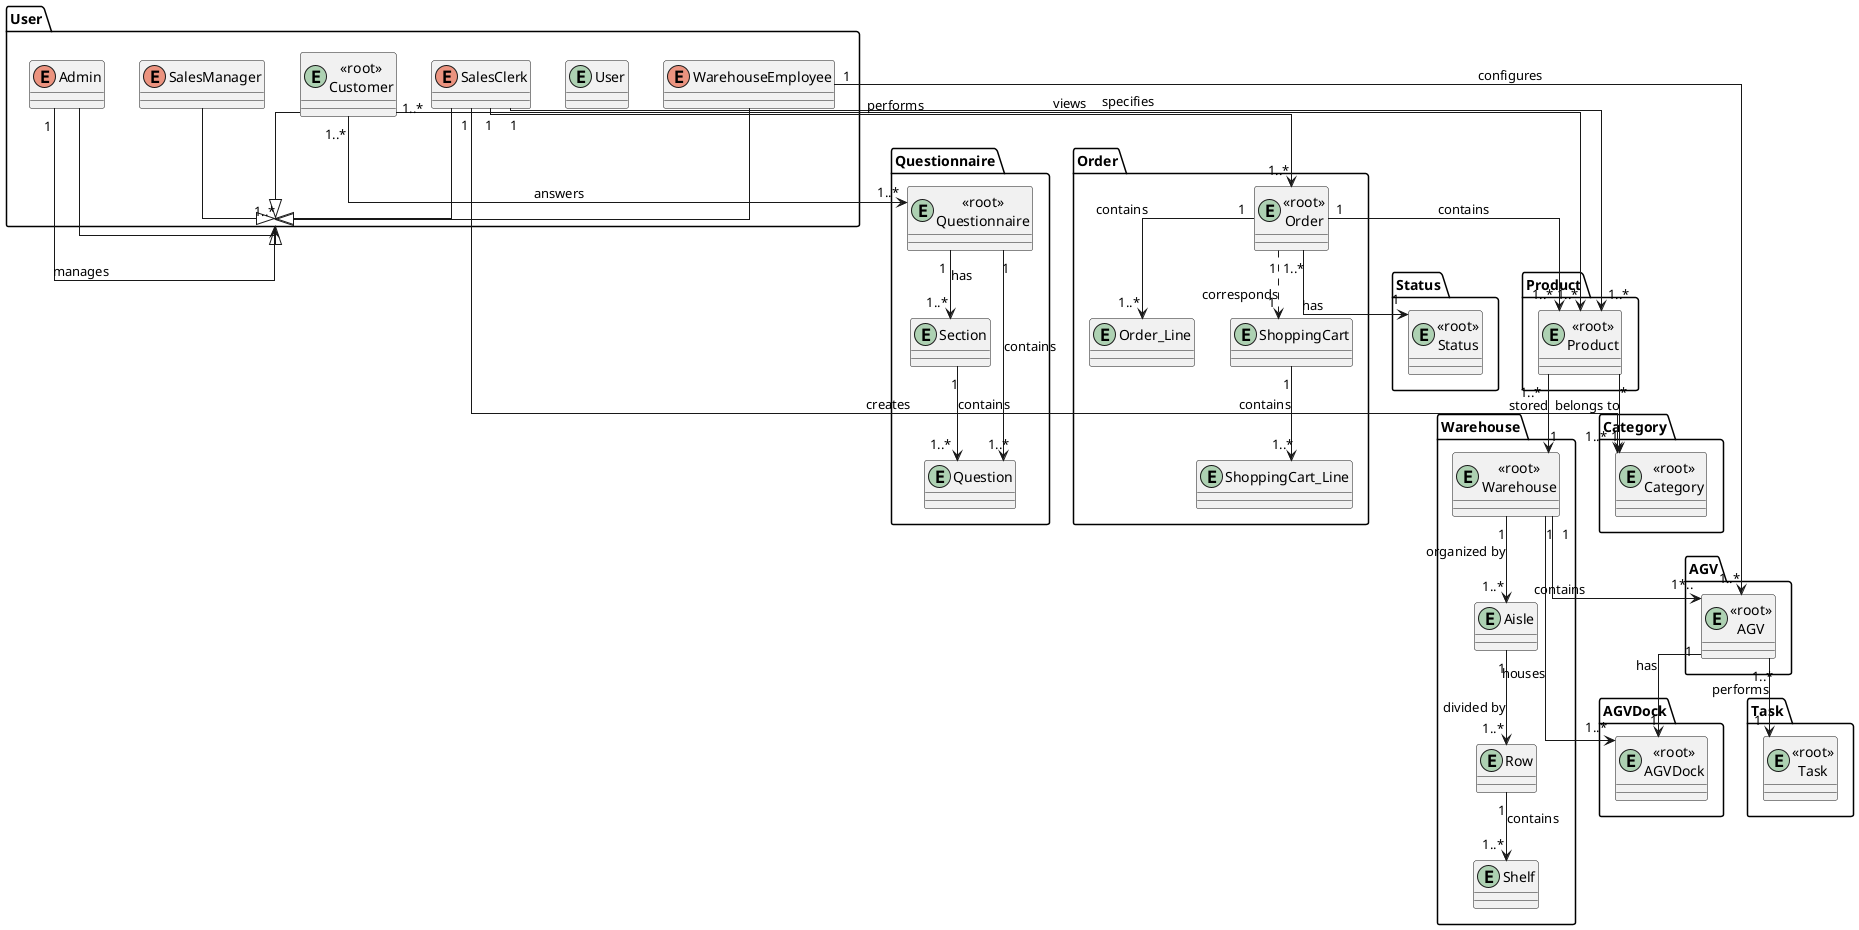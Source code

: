 @startuml Modelo de domínio
' hide the spot


' avoid problems with angled crows feet
skinparam linetype ortho

package Product{
  entity "<<root>>\nProduct"
}

package User{
  entity "<<root>>\nCustomer"
  entity User
  enum WarehouseEmployee
  enum SalesClerk
  enum SalesManager
  enum Admin

}

package Questionnaire{
  entity "<<root>>\nQuestionnaire"
  entity Section
  entity Question
}

package Warehouse{
  entity "<<root>>\nWarehouse"
  entity Aisle
  entity Row
  entity Shelf
}

package AGV{
    entity "<<root>>\nAGV"
}

package Category{
    entity "<<root>>\nCategory"
}


package Status{
        entity "<<root>>\nStatus"
}

package Order{
  entity "<<root>>\nOrder"
  entity ShoppingCart_Line
  entity Order_Line
  entity ShoppingCart
}
package AGVDock{
  entity "<<root>>\nAGVDock"
}

package Category{
  entity "<<root>>\nCategory"
}

package Task{
  entity "<<root>>\nTask"
}




"<<root>>\nCustomer" -left--|> User
WarehouseEmployee --|> User
SalesClerk --|> User
SalesManager --|> User
Admin --|> User
"<<root>>\nCustomer" "1..*" --> "1..*" "<<root>>\nProduct": views
"<<root>>\nProduct" "*" --> "1"  "<<root>>\nCategory" : belongs to
"<<root>>\nOrder" "1" ..> "1" ShoppingCart : corresponds
ShoppingCart "1" --> "1..*" ShoppingCart_Line : contains
"<<root>>\nOrder" "1..*" --> "1" "<<root>>\nStatus" : has
"<<root>>\nProduct" "1..*" --> "1" "<<root>>\nWarehouse" : stored
"<<root>>\nQuestionnaire" "1" --> "1..*" Question : contains
"<<root>>\nQuestionnaire" "1" --> "1..*" Section : has
Section "1" --> "1..*" Question : contains
"<<root>>\nWarehouse" "1" --> "1*.." "<<root>>\nAGV" : contains
"<<root>>\nCustomer" "1..*" --> "1..*" "<<root>>\nQuestionnaire" : answers
"<<root>>\nWarehouse" "1" --> "1..*" Aisle : organized by
"<<root>>\nAGV" "1" --> "1" "<<root>>\nAGVDock" : has
Aisle "1" --> "1..*" Row : divided by
Row "1" --> "1..*" Shelf  : contains
"<<root>>\nOrder" "1" --> "1..*" "<<root>>\nProduct" : contains
"<<root>>\nOrder" "1" --> "1..*" Order_Line : contains
"<<root>>\nAGV" "1..*" --> "1" "<<root>>\nTask": performs
SalesClerk "1" --> "1..*" "<<root>>\nProduct": specifies
SalesClerk "1" --> "1..*" "<<root>>\nCategory": creates
SalesClerk "1" --> "1..*" "<<root>>\nOrder": performs
Admin "1" --> "1..*" User: manages
"<<root>>\nWarehouse" "1" --> "1..*" "<<root>>\nAGVDock": houses
WarehouseEmployee "1" --> "1..*" "<<root>>\nAGV": configures




@enduml